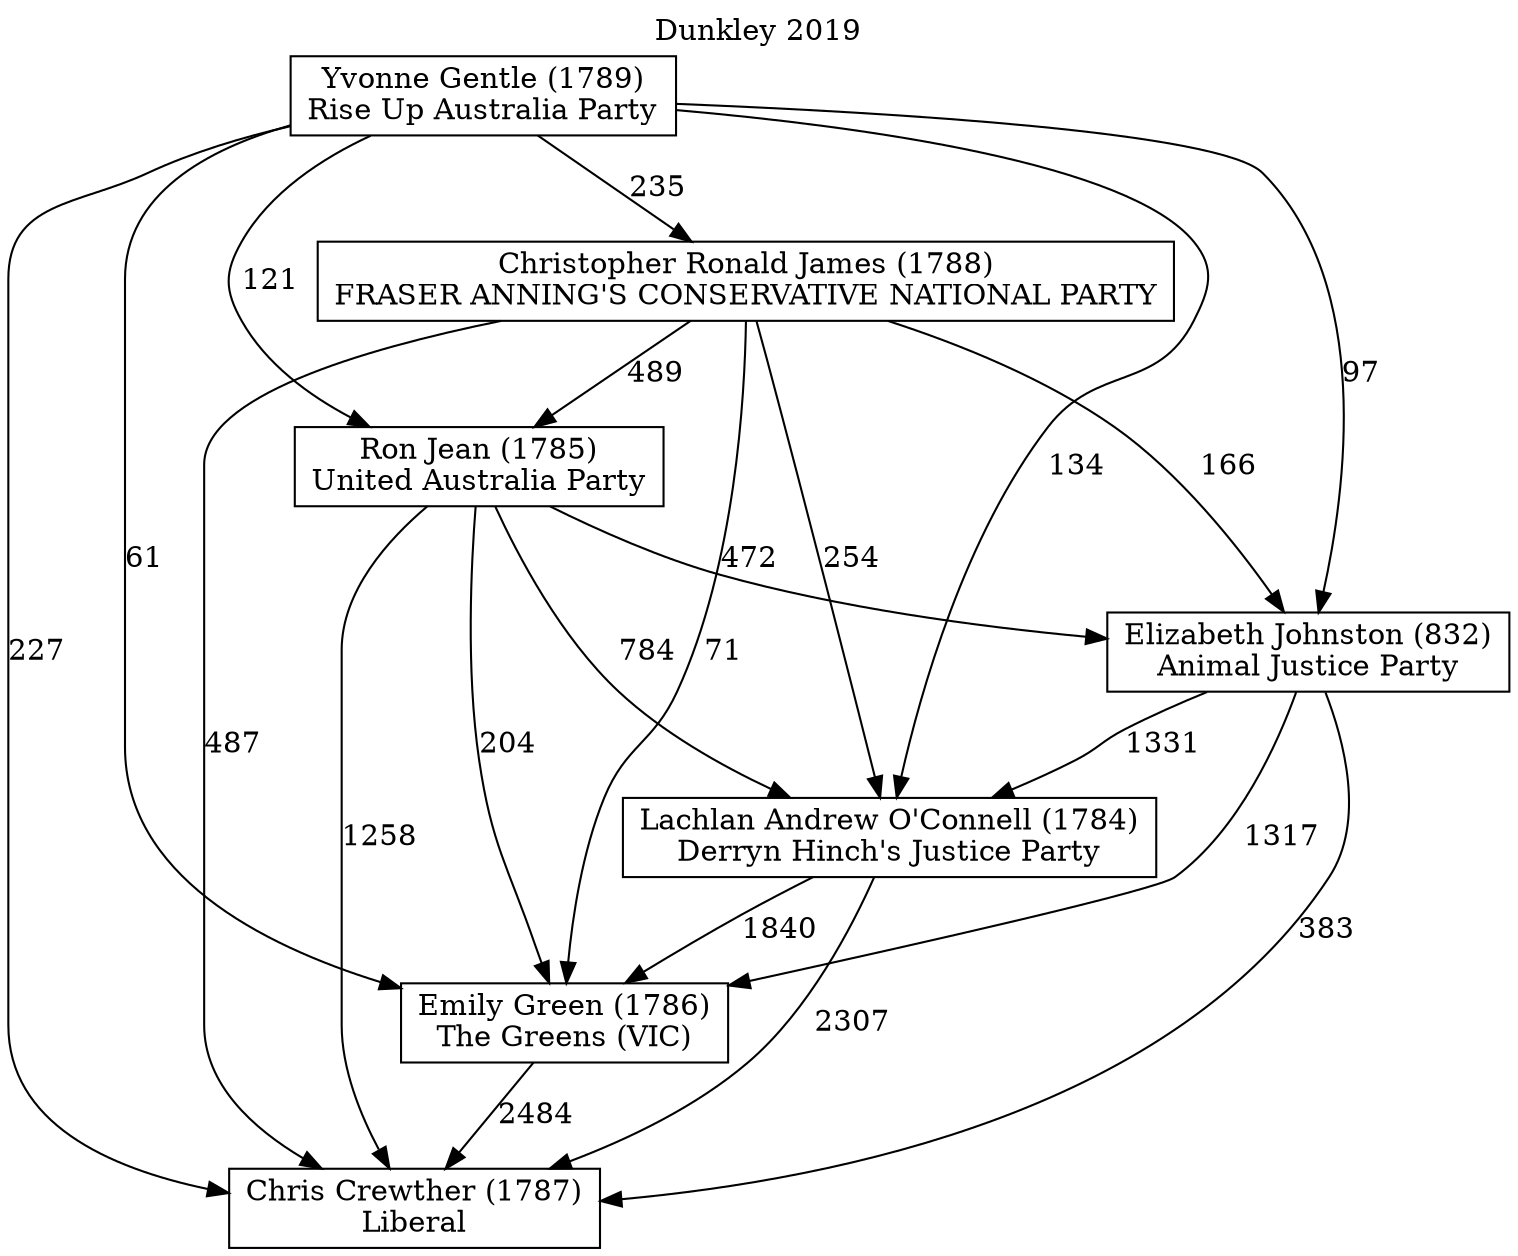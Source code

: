 // House preference flow
digraph "Chris Crewther (1787)_Dunkley_2019" {
	graph [label="Dunkley 2019" labelloc=t mclimit=2]
	node [shape=box]
	"Chris Crewther (1787)" [label="Chris Crewther (1787)
Liberal"]
	"Emily Green (1786)" [label="Emily Green (1786)
The Greens (VIC)"]
	"Lachlan Andrew O'Connell (1784)" [label="Lachlan Andrew O'Connell (1784)
Derryn Hinch's Justice Party"]
	"Elizabeth Johnston (832)" [label="Elizabeth Johnston (832)
Animal Justice Party"]
	"Ron Jean (1785)" [label="Ron Jean (1785)
United Australia Party"]
	"Christopher Ronald James (1788)" [label="Christopher Ronald James (1788)
FRASER ANNING'S CONSERVATIVE NATIONAL PARTY"]
	"Yvonne Gentle (1789)" [label="Yvonne Gentle (1789)
Rise Up Australia Party"]
	"Emily Green (1786)" -> "Chris Crewther (1787)" [label=2484]
	"Lachlan Andrew O'Connell (1784)" -> "Emily Green (1786)" [label=1840]
	"Elizabeth Johnston (832)" -> "Lachlan Andrew O'Connell (1784)" [label=1331]
	"Ron Jean (1785)" -> "Elizabeth Johnston (832)" [label=472]
	"Christopher Ronald James (1788)" -> "Ron Jean (1785)" [label=489]
	"Yvonne Gentle (1789)" -> "Christopher Ronald James (1788)" [label=235]
	"Lachlan Andrew O'Connell (1784)" -> "Chris Crewther (1787)" [label=2307]
	"Elizabeth Johnston (832)" -> "Chris Crewther (1787)" [label=383]
	"Ron Jean (1785)" -> "Chris Crewther (1787)" [label=1258]
	"Christopher Ronald James (1788)" -> "Chris Crewther (1787)" [label=487]
	"Yvonne Gentle (1789)" -> "Chris Crewther (1787)" [label=227]
	"Yvonne Gentle (1789)" -> "Ron Jean (1785)" [label=121]
	"Christopher Ronald James (1788)" -> "Elizabeth Johnston (832)" [label=166]
	"Yvonne Gentle (1789)" -> "Elizabeth Johnston (832)" [label=97]
	"Ron Jean (1785)" -> "Lachlan Andrew O'Connell (1784)" [label=784]
	"Christopher Ronald James (1788)" -> "Lachlan Andrew O'Connell (1784)" [label=254]
	"Yvonne Gentle (1789)" -> "Lachlan Andrew O'Connell (1784)" [label=134]
	"Elizabeth Johnston (832)" -> "Emily Green (1786)" [label=1317]
	"Ron Jean (1785)" -> "Emily Green (1786)" [label=204]
	"Christopher Ronald James (1788)" -> "Emily Green (1786)" [label=71]
	"Yvonne Gentle (1789)" -> "Emily Green (1786)" [label=61]
}
